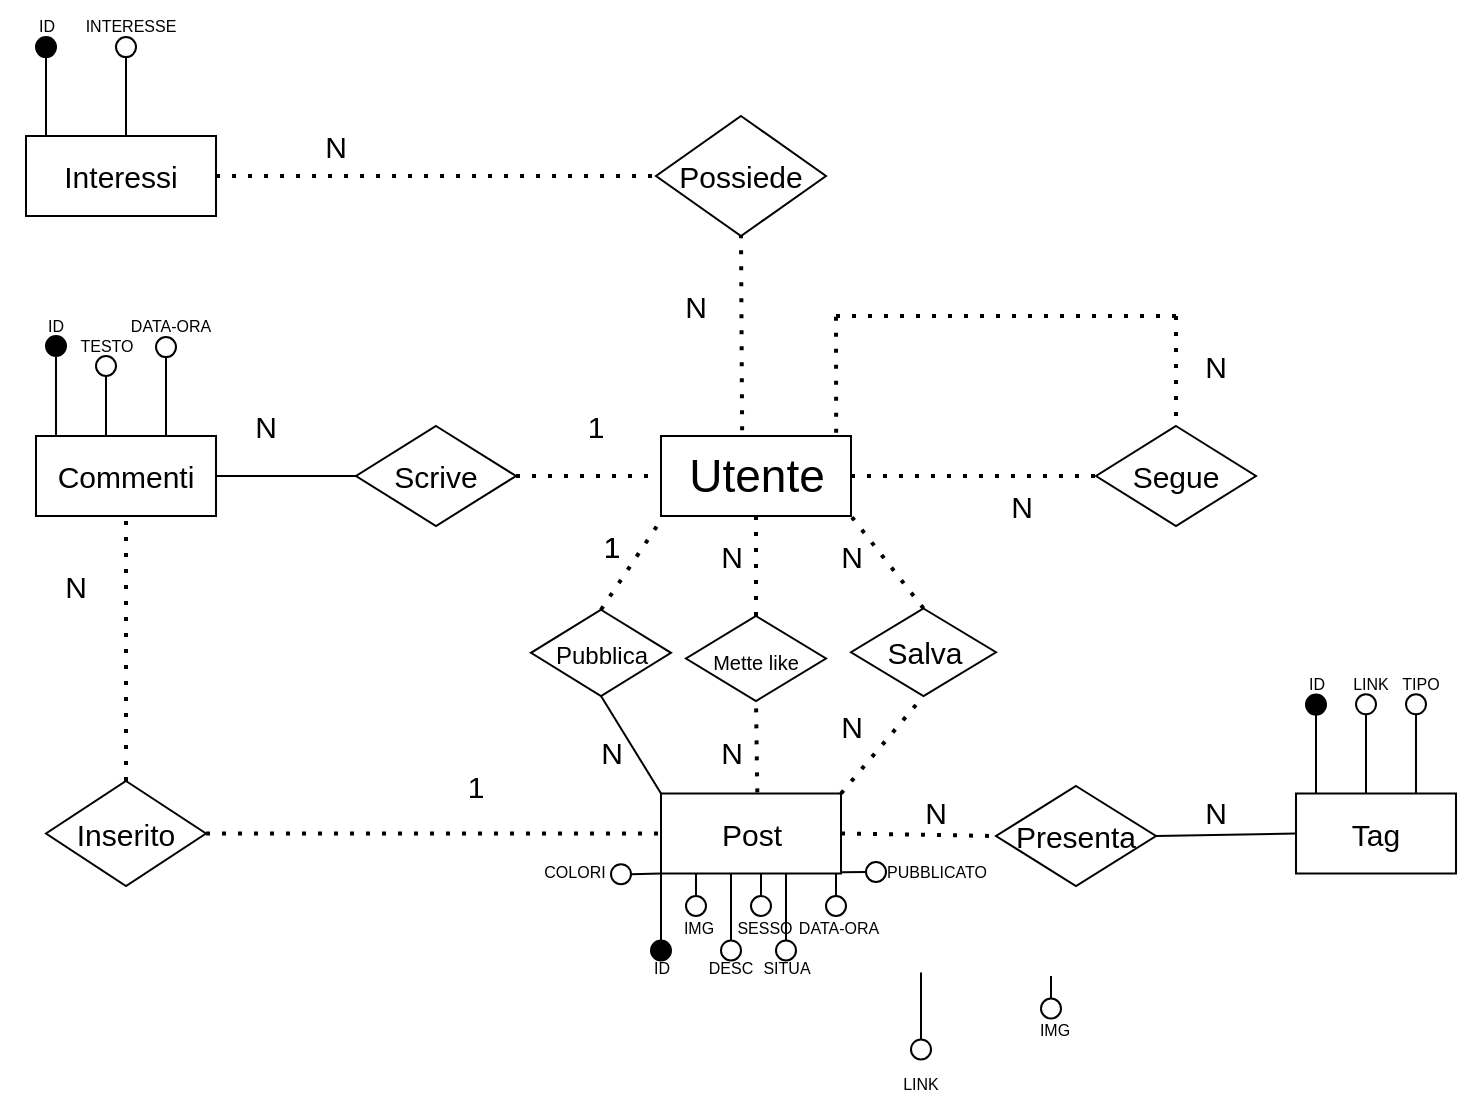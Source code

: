 <mxfile version="16.6.3" type="github">
  <diagram id="R2lEEEUBdFMjLlhIrx00" name="Page-1">
    <mxGraphModel dx="813" dy="421" grid="1" gridSize="10" guides="1" tooltips="1" connect="1" arrows="1" fold="1" page="1" pageScale="1" pageWidth="850" pageHeight="1100" math="0" shadow="0" extFonts="Permanent Marker^https://fonts.googleapis.com/css?family=Permanent+Marker">
      <root>
        <mxCell id="0" />
        <mxCell id="1" parent="0" />
        <mxCell id="-ZdQK04RKXneTx7uQEHR-1" value="&lt;font style=&quot;font-size: 23px&quot;&gt;Utente&lt;/font&gt;" style="rounded=0;whiteSpace=wrap;html=1;" parent="1" vertex="1">
          <mxGeometry x="392.5" y="310" width="95" height="40" as="geometry" />
        </mxCell>
        <mxCell id="-ZdQK04RKXneTx7uQEHR-3" value="Post" style="rounded=0;whiteSpace=wrap;html=1;fontSize=15;" parent="1" vertex="1">
          <mxGeometry x="392.5" y="488.75" width="90" height="40" as="geometry" />
        </mxCell>
        <mxCell id="-ZdQK04RKXneTx7uQEHR-4" value="Tag" style="rounded=0;whiteSpace=wrap;html=1;fontSize=15;" parent="1" vertex="1">
          <mxGeometry x="710" y="488.75" width="80" height="40" as="geometry" />
        </mxCell>
        <mxCell id="-ZdQK04RKXneTx7uQEHR-5" value="Presenta" style="rhombus;whiteSpace=wrap;html=1;fontSize=15;" parent="1" vertex="1">
          <mxGeometry x="560" y="485" width="80" height="50" as="geometry" />
        </mxCell>
        <mxCell id="-ZdQK04RKXneTx7uQEHR-6" value="Segue" style="rhombus;whiteSpace=wrap;html=1;fontSize=15;" parent="1" vertex="1">
          <mxGeometry x="610" y="305" width="80" height="50" as="geometry" />
        </mxCell>
        <mxCell id="-ZdQK04RKXneTx7uQEHR-8" value="Inserito" style="rhombus;whiteSpace=wrap;html=1;fontSize=15;" parent="1" vertex="1">
          <mxGeometry x="85" y="482.5" width="80" height="52.5" as="geometry" />
        </mxCell>
        <mxCell id="-ZdQK04RKXneTx7uQEHR-9" value="Commenti" style="rounded=0;whiteSpace=wrap;html=1;fontSize=15;" parent="1" vertex="1">
          <mxGeometry x="80" y="310" width="90" height="40" as="geometry" />
        </mxCell>
        <mxCell id="-ZdQK04RKXneTx7uQEHR-10" value="Scrive" style="rhombus;whiteSpace=wrap;html=1;fontSize=15;" parent="1" vertex="1">
          <mxGeometry x="240" y="305" width="80" height="50" as="geometry" />
        </mxCell>
        <mxCell id="-ZdQK04RKXneTx7uQEHR-11" value="Interessi" style="rounded=0;whiteSpace=wrap;html=1;fontSize=15;" parent="1" vertex="1">
          <mxGeometry x="75" y="160" width="95" height="40" as="geometry" />
        </mxCell>
        <mxCell id="-ZdQK04RKXneTx7uQEHR-12" value="Possiede" style="rhombus;whiteSpace=wrap;html=1;fontSize=15;" parent="1" vertex="1">
          <mxGeometry x="390" y="150" width="85" height="60" as="geometry" />
        </mxCell>
        <mxCell id="-ZdQK04RKXneTx7uQEHR-14" value="" style="endArrow=none;dashed=1;html=1;dashPattern=1 3;strokeWidth=2;rounded=0;fontSize=15;entryX=0.5;entryY=1;entryDx=0;entryDy=0;exitX=0.427;exitY=-0.071;exitDx=0;exitDy=0;exitPerimeter=0;" parent="1" source="-ZdQK04RKXneTx7uQEHR-1" target="-ZdQK04RKXneTx7uQEHR-12" edge="1">
          <mxGeometry width="50" height="50" relative="1" as="geometry">
            <mxPoint x="410" y="280" as="sourcePoint" />
            <mxPoint x="460" y="230" as="targetPoint" />
          </mxGeometry>
        </mxCell>
        <mxCell id="-ZdQK04RKXneTx7uQEHR-15" value="" style="endArrow=none;dashed=1;html=1;dashPattern=1 3;strokeWidth=2;rounded=0;fontSize=15;entryX=0;entryY=0.5;entryDx=0;entryDy=0;exitX=1;exitY=0.5;exitDx=0;exitDy=0;" parent="1" source="-ZdQK04RKXneTx7uQEHR-11" target="-ZdQK04RKXneTx7uQEHR-12" edge="1">
          <mxGeometry width="50" height="50" relative="1" as="geometry">
            <mxPoint x="190" y="210" as="sourcePoint" />
            <mxPoint x="240" y="160" as="targetPoint" />
          </mxGeometry>
        </mxCell>
        <mxCell id="-ZdQK04RKXneTx7uQEHR-16" value="" style="endArrow=none;dashed=1;html=1;dashPattern=1 3;strokeWidth=2;rounded=0;fontSize=15;exitX=1;exitY=0.5;exitDx=0;exitDy=0;entryX=0;entryY=0.5;entryDx=0;entryDy=0;" parent="1" source="-ZdQK04RKXneTx7uQEHR-10" target="-ZdQK04RKXneTx7uQEHR-1" edge="1">
          <mxGeometry width="50" height="50" relative="1" as="geometry">
            <mxPoint x="340" y="360" as="sourcePoint" />
            <mxPoint x="390" y="310" as="targetPoint" />
          </mxGeometry>
        </mxCell>
        <mxCell id="-ZdQK04RKXneTx7uQEHR-17" value="" style="endArrow=none;dashed=1;html=1;dashPattern=1 3;strokeWidth=2;rounded=0;fontSize=15;entryX=0.5;entryY=1;entryDx=0;entryDy=0;exitX=0.5;exitY=0;exitDx=0;exitDy=0;" parent="1" source="-ZdQK04RKXneTx7uQEHR-8" target="-ZdQK04RKXneTx7uQEHR-9" edge="1">
          <mxGeometry width="50" height="50" relative="1" as="geometry">
            <mxPoint x="110" y="390" as="sourcePoint" />
            <mxPoint x="160" y="340" as="targetPoint" />
          </mxGeometry>
        </mxCell>
        <mxCell id="-ZdQK04RKXneTx7uQEHR-18" value="" style="endArrow=none;dashed=1;html=1;dashPattern=1 3;strokeWidth=2;rounded=0;fontSize=15;exitX=1;exitY=0.5;exitDx=0;exitDy=0;entryX=0;entryY=0.5;entryDx=0;entryDy=0;" parent="1" source="-ZdQK04RKXneTx7uQEHR-8" target="-ZdQK04RKXneTx7uQEHR-3" edge="1">
          <mxGeometry width="50" height="50" relative="1" as="geometry">
            <mxPoint x="190" y="540" as="sourcePoint" />
            <mxPoint x="240" y="490" as="targetPoint" />
          </mxGeometry>
        </mxCell>
        <mxCell id="-ZdQK04RKXneTx7uQEHR-19" value="" style="endArrow=none;dashed=1;html=1;dashPattern=1 3;strokeWidth=2;rounded=0;fontSize=15;exitX=1;exitY=0.5;exitDx=0;exitDy=0;entryX=0;entryY=0.5;entryDx=0;entryDy=0;" parent="1" source="-ZdQK04RKXneTx7uQEHR-3" target="-ZdQK04RKXneTx7uQEHR-5" edge="1">
          <mxGeometry width="50" height="50" relative="1" as="geometry">
            <mxPoint x="490" y="540" as="sourcePoint" />
            <mxPoint x="540" y="490" as="targetPoint" />
          </mxGeometry>
        </mxCell>
        <mxCell id="-ZdQK04RKXneTx7uQEHR-20" value="" style="endArrow=none;dashed=1;html=1;dashPattern=1 3;strokeWidth=2;rounded=0;fontSize=15;exitX=1;exitY=0.5;exitDx=0;exitDy=0;entryX=0;entryY=0.5;entryDx=0;entryDy=0;" parent="1" source="-ZdQK04RKXneTx7uQEHR-1" target="-ZdQK04RKXneTx7uQEHR-6" edge="1">
          <mxGeometry width="50" height="50" relative="1" as="geometry">
            <mxPoint x="480" y="370" as="sourcePoint" />
            <mxPoint x="530" y="320" as="targetPoint" />
          </mxGeometry>
        </mxCell>
        <mxCell id="-ZdQK04RKXneTx7uQEHR-21" value="" style="endArrow=none;dashed=1;html=1;dashPattern=1 3;strokeWidth=2;rounded=0;fontSize=15;entryX=0.5;entryY=0;entryDx=0;entryDy=0;" parent="1" target="-ZdQK04RKXneTx7uQEHR-6" edge="1">
          <mxGeometry width="50" height="50" relative="1" as="geometry">
            <mxPoint x="650" y="250" as="sourcePoint" />
            <mxPoint x="610" y="270" as="targetPoint" />
          </mxGeometry>
        </mxCell>
        <mxCell id="-ZdQK04RKXneTx7uQEHR-22" value="" style="endArrow=none;dashed=1;html=1;dashPattern=1 3;strokeWidth=2;rounded=0;fontSize=15;" parent="1" edge="1">
          <mxGeometry width="50" height="50" relative="1" as="geometry">
            <mxPoint x="480" y="250" as="sourcePoint" />
            <mxPoint x="650" y="250" as="targetPoint" />
          </mxGeometry>
        </mxCell>
        <mxCell id="-ZdQK04RKXneTx7uQEHR-23" value="" style="endArrow=none;dashed=1;html=1;dashPattern=1 3;strokeWidth=2;rounded=0;fontSize=15;exitX=0.922;exitY=-0.041;exitDx=0;exitDy=0;exitPerimeter=0;" parent="1" source="-ZdQK04RKXneTx7uQEHR-1" edge="1">
          <mxGeometry width="50" height="50" relative="1" as="geometry">
            <mxPoint x="460" y="300" as="sourcePoint" />
            <mxPoint x="480" y="250" as="targetPoint" />
          </mxGeometry>
        </mxCell>
        <mxCell id="-ZdQK04RKXneTx7uQEHR-24" value="" style="endArrow=none;html=1;rounded=0;fontSize=15;exitX=1;exitY=0.5;exitDx=0;exitDy=0;entryX=0;entryY=0.5;entryDx=0;entryDy=0;" parent="1" source="-ZdQK04RKXneTx7uQEHR-5" target="-ZdQK04RKXneTx7uQEHR-4" edge="1">
          <mxGeometry width="50" height="50" relative="1" as="geometry">
            <mxPoint x="660" y="540" as="sourcePoint" />
            <mxPoint x="710" y="490" as="targetPoint" />
          </mxGeometry>
        </mxCell>
        <mxCell id="-ZdQK04RKXneTx7uQEHR-25" value="" style="endArrow=none;html=1;rounded=0;fontSize=15;exitX=1;exitY=0.5;exitDx=0;exitDy=0;entryX=0;entryY=0.5;entryDx=0;entryDy=0;" parent="1" source="-ZdQK04RKXneTx7uQEHR-9" target="-ZdQK04RKXneTx7uQEHR-10" edge="1">
          <mxGeometry width="50" height="50" relative="1" as="geometry">
            <mxPoint x="180" y="350" as="sourcePoint" />
            <mxPoint x="230" y="300" as="targetPoint" />
          </mxGeometry>
        </mxCell>
        <mxCell id="-ZdQK04RKXneTx7uQEHR-26" value="" style="endArrow=none;html=1;rounded=0;fontSize=15;entryX=0.5;entryY=1;entryDx=0;entryDy=0;exitX=0;exitY=0;exitDx=0;exitDy=0;" parent="1" source="-ZdQK04RKXneTx7uQEHR-3" target="-ZdQK04RKXneTx7uQEHR-60" edge="1">
          <mxGeometry width="50" height="50" relative="1" as="geometry">
            <mxPoint x="400" y="485" as="sourcePoint" />
            <mxPoint x="363.75" y="435" as="targetPoint" />
          </mxGeometry>
        </mxCell>
        <mxCell id="-ZdQK04RKXneTx7uQEHR-27" value="" style="endArrow=none;dashed=1;html=1;dashPattern=1 3;strokeWidth=2;rounded=0;fontSize=15;entryX=0.933;entryY=0.019;entryDx=0;entryDy=0;exitX=0.5;exitY=0;exitDx=0;exitDy=0;entryPerimeter=0;" parent="1" source="-ZdQK04RKXneTx7uQEHR-60" target="-ZdQK04RKXneTx7uQEHR-43" edge="1">
          <mxGeometry width="50" height="50" relative="1" as="geometry">
            <mxPoint x="363.75" y="400" as="sourcePoint" />
            <mxPoint x="400" y="345" as="targetPoint" />
          </mxGeometry>
        </mxCell>
        <mxCell id="-ZdQK04RKXneTx7uQEHR-29" value="N" style="text;html=1;strokeColor=none;fillColor=none;align=center;verticalAlign=middle;whiteSpace=wrap;rounded=0;fontSize=15;" parent="1" vertex="1">
          <mxGeometry x="640" y="482.5" width="60" height="30" as="geometry" />
        </mxCell>
        <mxCell id="-ZdQK04RKXneTx7uQEHR-30" value="N" style="text;html=1;strokeColor=none;fillColor=none;align=center;verticalAlign=middle;whiteSpace=wrap;rounded=0;fontSize=15;" parent="1" vertex="1">
          <mxGeometry x="500" y="482.5" width="60" height="30" as="geometry" />
        </mxCell>
        <mxCell id="-ZdQK04RKXneTx7uQEHR-31" value="N" style="text;html=1;strokeColor=none;fillColor=none;align=center;verticalAlign=middle;whiteSpace=wrap;rounded=0;fontSize=15;" parent="1" vertex="1">
          <mxGeometry x="70" y="370" width="60" height="30" as="geometry" />
        </mxCell>
        <mxCell id="-ZdQK04RKXneTx7uQEHR-32" value="N" style="text;html=1;strokeColor=none;fillColor=none;align=center;verticalAlign=middle;whiteSpace=wrap;rounded=0;fontSize=15;" parent="1" vertex="1">
          <mxGeometry x="165" y="290" width="60" height="30" as="geometry" />
        </mxCell>
        <mxCell id="-ZdQK04RKXneTx7uQEHR-33" value="N" style="text;html=1;strokeColor=none;fillColor=none;align=center;verticalAlign=middle;whiteSpace=wrap;rounded=0;fontSize=15;" parent="1" vertex="1">
          <mxGeometry x="640" y="260" width="60" height="30" as="geometry" />
        </mxCell>
        <mxCell id="-ZdQK04RKXneTx7uQEHR-34" value="N" style="text;html=1;strokeColor=none;fillColor=none;align=center;verticalAlign=middle;whiteSpace=wrap;rounded=0;fontSize=15;" parent="1" vertex="1">
          <mxGeometry x="542.5" y="330" width="60" height="30" as="geometry" />
        </mxCell>
        <mxCell id="-ZdQK04RKXneTx7uQEHR-35" value="N" style="text;html=1;strokeColor=none;fillColor=none;align=center;verticalAlign=middle;whiteSpace=wrap;rounded=0;fontSize=15;" parent="1" vertex="1">
          <mxGeometry x="200" y="150" width="60" height="30" as="geometry" />
        </mxCell>
        <mxCell id="-ZdQK04RKXneTx7uQEHR-36" value="N" style="text;html=1;strokeColor=none;fillColor=none;align=center;verticalAlign=middle;whiteSpace=wrap;rounded=0;fontSize=15;" parent="1" vertex="1">
          <mxGeometry x="380" y="230" width="60" height="30" as="geometry" />
        </mxCell>
        <mxCell id="-ZdQK04RKXneTx7uQEHR-37" value="1" style="text;html=1;strokeColor=none;fillColor=none;align=center;verticalAlign=middle;whiteSpace=wrap;rounded=0;fontSize=15;" parent="1" vertex="1">
          <mxGeometry x="330" y="290" width="60" height="30" as="geometry" />
        </mxCell>
        <mxCell id="-ZdQK04RKXneTx7uQEHR-38" value="1" style="text;html=1;strokeColor=none;fillColor=none;align=center;verticalAlign=middle;whiteSpace=wrap;rounded=0;fontSize=15;" parent="1" vertex="1">
          <mxGeometry x="270" y="470" width="60" height="30" as="geometry" />
        </mxCell>
        <mxCell id="-ZdQK04RKXneTx7uQEHR-39" value="1" style="text;html=1;strokeColor=none;fillColor=none;align=center;verticalAlign=middle;whiteSpace=wrap;rounded=0;fontSize=15;" parent="1" vertex="1">
          <mxGeometry x="337.5" y="350" width="60" height="30" as="geometry" />
        </mxCell>
        <mxCell id="-ZdQK04RKXneTx7uQEHR-40" value="N" style="text;html=1;strokeColor=none;fillColor=none;align=center;verticalAlign=middle;whiteSpace=wrap;rounded=0;fontSize=15;" parent="1" vertex="1">
          <mxGeometry x="337.5" y="452.5" width="60" height="30" as="geometry" />
        </mxCell>
        <mxCell id="-ZdQK04RKXneTx7uQEHR-43" value="1" style="text;html=1;strokeColor=none;fillColor=none;align=center;verticalAlign=middle;whiteSpace=wrap;rounded=0;fontSize=15;" parent="1" vertex="1">
          <mxGeometry x="337.5" y="350" width="60" height="30" as="geometry" />
        </mxCell>
        <mxCell id="-ZdQK04RKXneTx7uQEHR-46" value="" style="endArrow=none;dashed=1;html=1;dashPattern=1 3;strokeWidth=2;rounded=0;fontSize=9;exitX=0.5;exitY=0;exitDx=0;exitDy=0;" parent="1" source="-ZdQK04RKXneTx7uQEHR-57" edge="1">
          <mxGeometry width="50" height="50" relative="1" as="geometry">
            <mxPoint x="438.125" y="400" as="sourcePoint" />
            <mxPoint x="440" y="350" as="targetPoint" />
          </mxGeometry>
        </mxCell>
        <mxCell id="-ZdQK04RKXneTx7uQEHR-49" value="" style="endArrow=none;dashed=1;html=1;dashPattern=1 3;strokeWidth=2;rounded=0;fontSize=9;entryX=1;entryY=1;entryDx=0;entryDy=0;exitX=0.5;exitY=0;exitDx=0;exitDy=0;" parent="1" source="-ZdQK04RKXneTx7uQEHR-58" target="-ZdQK04RKXneTx7uQEHR-1" edge="1">
          <mxGeometry width="50" height="50" relative="1" as="geometry">
            <mxPoint x="521.25" y="400" as="sourcePoint" />
            <mxPoint x="540" y="350" as="targetPoint" />
          </mxGeometry>
        </mxCell>
        <mxCell id="-ZdQK04RKXneTx7uQEHR-51" value="" style="endArrow=none;dashed=1;html=1;dashPattern=1 3;strokeWidth=2;rounded=0;fontSize=9;entryX=0.5;entryY=1;entryDx=0;entryDy=0;exitX=0.535;exitY=-0.014;exitDx=0;exitDy=0;exitPerimeter=0;" parent="1" source="-ZdQK04RKXneTx7uQEHR-3" target="-ZdQK04RKXneTx7uQEHR-57" edge="1">
          <mxGeometry width="50" height="50" relative="1" as="geometry">
            <mxPoint x="410" y="490" as="sourcePoint" />
            <mxPoint x="438.125" y="435" as="targetPoint" />
          </mxGeometry>
        </mxCell>
        <mxCell id="-ZdQK04RKXneTx7uQEHR-52" value="" style="endArrow=none;dashed=1;html=1;dashPattern=1 3;strokeWidth=2;rounded=0;fontSize=9;entryX=0.5;entryY=1;entryDx=0;entryDy=0;exitX=1;exitY=0;exitDx=0;exitDy=0;" parent="1" source="-ZdQK04RKXneTx7uQEHR-3" target="-ZdQK04RKXneTx7uQEHR-58" edge="1">
          <mxGeometry width="50" height="50" relative="1" as="geometry">
            <mxPoint x="490" y="490" as="sourcePoint" />
            <mxPoint x="521.25" y="435" as="targetPoint" />
          </mxGeometry>
        </mxCell>
        <mxCell id="-ZdQK04RKXneTx7uQEHR-53" value="N" style="text;html=1;strokeColor=none;fillColor=none;align=center;verticalAlign=middle;whiteSpace=wrap;rounded=0;fontSize=15;" parent="1" vertex="1">
          <mxGeometry x="397.5" y="452.5" width="60" height="30" as="geometry" />
        </mxCell>
        <mxCell id="-ZdQK04RKXneTx7uQEHR-54" value="N" style="text;html=1;strokeColor=none;fillColor=none;align=center;verticalAlign=middle;whiteSpace=wrap;rounded=0;fontSize=15;" parent="1" vertex="1">
          <mxGeometry x="457.5" y="440" width="60" height="30" as="geometry" />
        </mxCell>
        <mxCell id="-ZdQK04RKXneTx7uQEHR-55" value="N" style="text;html=1;strokeColor=none;fillColor=none;align=center;verticalAlign=middle;whiteSpace=wrap;rounded=0;fontSize=15;" parent="1" vertex="1">
          <mxGeometry x="397.5" y="355" width="60" height="30" as="geometry" />
        </mxCell>
        <mxCell id="-ZdQK04RKXneTx7uQEHR-56" value="N" style="text;html=1;strokeColor=none;fillColor=none;align=center;verticalAlign=middle;whiteSpace=wrap;rounded=0;fontSize=15;" parent="1" vertex="1">
          <mxGeometry x="457.5" y="355" width="60" height="30" as="geometry" />
        </mxCell>
        <mxCell id="-ZdQK04RKXneTx7uQEHR-57" value="&lt;font style=&quot;font-size: 10px&quot;&gt;Mette like&lt;/font&gt;" style="rhombus;whiteSpace=wrap;html=1;fontSize=15;" parent="1" vertex="1">
          <mxGeometry x="405" y="400" width="70" height="42.5" as="geometry" />
        </mxCell>
        <mxCell id="-ZdQK04RKXneTx7uQEHR-58" value="Salva" style="rhombus;whiteSpace=wrap;html=1;fontSize=15;" parent="1" vertex="1">
          <mxGeometry x="487.5" y="396.25" width="72.5" height="43.75" as="geometry" />
        </mxCell>
        <mxCell id="-ZdQK04RKXneTx7uQEHR-60" value="&lt;font style=&quot;font-size: 12px&quot;&gt;Pubblica&lt;/font&gt;" style="rhombus;whiteSpace=wrap;html=1;fontSize=15;" parent="1" vertex="1">
          <mxGeometry x="327.5" y="396.87" width="70" height="43.13" as="geometry" />
        </mxCell>
        <mxCell id="mq_uLxNyH3rLChRBQ6Im-3" value="" style="endArrow=none;html=1;rounded=0;exitX=0.111;exitY=-0.014;exitDx=0;exitDy=0;exitPerimeter=0;entryX=0.5;entryY=1;entryDx=0;entryDy=0;" edge="1" parent="1" source="-ZdQK04RKXneTx7uQEHR-9" target="mq_uLxNyH3rLChRBQ6Im-5">
          <mxGeometry width="50" height="50" relative="1" as="geometry">
            <mxPoint x="80" y="320" as="sourcePoint" />
            <mxPoint x="92" y="270" as="targetPoint" />
          </mxGeometry>
        </mxCell>
        <mxCell id="mq_uLxNyH3rLChRBQ6Im-5" value="" style="ellipse;whiteSpace=wrap;html=1;aspect=fixed;fillColor=#000000;" vertex="1" parent="1">
          <mxGeometry x="85" y="260" width="10" height="10" as="geometry" />
        </mxCell>
        <mxCell id="mq_uLxNyH3rLChRBQ6Im-6" value="ID" style="text;html=1;strokeColor=none;fillColor=none;align=center;verticalAlign=middle;whiteSpace=wrap;rounded=0;fontSize=8;" vertex="1" parent="1">
          <mxGeometry x="75" y="245" width="30" height="20" as="geometry" />
        </mxCell>
        <mxCell id="mq_uLxNyH3rLChRBQ6Im-9" value="" style="endArrow=none;html=1;rounded=0;exitX=0.111;exitY=-0.014;exitDx=0;exitDy=0;exitPerimeter=0;" edge="1" parent="1">
          <mxGeometry width="50" height="50" relative="1" as="geometry">
            <mxPoint x="114.99" y="310.0" as="sourcePoint" />
            <mxPoint x="115" y="280" as="targetPoint" />
          </mxGeometry>
        </mxCell>
        <mxCell id="mq_uLxNyH3rLChRBQ6Im-11" value="TESTO" style="text;html=1;strokeColor=none;fillColor=none;align=center;verticalAlign=middle;whiteSpace=wrap;rounded=0;fontSize=8;" vertex="1" parent="1">
          <mxGeometry x="92.5" y="252.78" width="45" height="24.44" as="geometry" />
        </mxCell>
        <mxCell id="mq_uLxNyH3rLChRBQ6Im-12" value="" style="endArrow=none;html=1;rounded=0;exitX=0.111;exitY=-0.014;exitDx=0;exitDy=0;exitPerimeter=0;entryX=0.5;entryY=1;entryDx=0;entryDy=0;" edge="1" parent="1" target="mq_uLxNyH3rLChRBQ6Im-13">
          <mxGeometry width="50" height="50" relative="1" as="geometry">
            <mxPoint x="144.99" y="310.0" as="sourcePoint" />
            <mxPoint x="147" y="270.56" as="targetPoint" />
          </mxGeometry>
        </mxCell>
        <mxCell id="mq_uLxNyH3rLChRBQ6Im-13" value="" style="ellipse;whiteSpace=wrap;html=1;aspect=fixed;fillColor=#FFFFFF;" vertex="1" parent="1">
          <mxGeometry x="140" y="260.56" width="10" height="10" as="geometry" />
        </mxCell>
        <mxCell id="mq_uLxNyH3rLChRBQ6Im-14" value="DATA-ORA" style="text;html=1;strokeColor=none;fillColor=none;align=center;verticalAlign=middle;whiteSpace=wrap;rounded=0;fontSize=8;" vertex="1" parent="1">
          <mxGeometry x="125" y="242.78" width="45" height="24.44" as="geometry" />
        </mxCell>
        <mxCell id="mq_uLxNyH3rLChRBQ6Im-16" value="" style="ellipse;whiteSpace=wrap;html=1;aspect=fixed;fillColor=#FFFFFF;" vertex="1" parent="1">
          <mxGeometry x="110" y="270" width="10" height="10" as="geometry" />
        </mxCell>
        <mxCell id="mq_uLxNyH3rLChRBQ6Im-20" value="" style="endArrow=none;html=1;rounded=0;exitX=0.111;exitY=-0.014;exitDx=0;exitDy=0;exitPerimeter=0;entryX=0.5;entryY=1;entryDx=0;entryDy=0;" edge="1" parent="1" target="mq_uLxNyH3rLChRBQ6Im-21">
          <mxGeometry width="50" height="50" relative="1" as="geometry">
            <mxPoint x="84.99" y="160.0" as="sourcePoint" />
            <mxPoint x="87" y="120.56" as="targetPoint" />
          </mxGeometry>
        </mxCell>
        <mxCell id="mq_uLxNyH3rLChRBQ6Im-21" value="" style="ellipse;whiteSpace=wrap;html=1;aspect=fixed;fillColor=#000000;" vertex="1" parent="1">
          <mxGeometry x="80" y="110.56" width="10" height="10" as="geometry" />
        </mxCell>
        <mxCell id="mq_uLxNyH3rLChRBQ6Im-22" value="ID" style="text;html=1;strokeColor=none;fillColor=none;align=center;verticalAlign=middle;whiteSpace=wrap;rounded=0;fontSize=8;" vertex="1" parent="1">
          <mxGeometry x="62.5" y="92.78" width="45" height="24.44" as="geometry" />
        </mxCell>
        <mxCell id="mq_uLxNyH3rLChRBQ6Im-23" value="" style="endArrow=none;html=1;rounded=0;exitX=0.111;exitY=-0.014;exitDx=0;exitDy=0;exitPerimeter=0;entryX=0.5;entryY=1;entryDx=0;entryDy=0;" edge="1" parent="1" target="mq_uLxNyH3rLChRBQ6Im-24">
          <mxGeometry width="50" height="50" relative="1" as="geometry">
            <mxPoint x="124.99" y="160.0" as="sourcePoint" />
            <mxPoint x="127" y="120.56" as="targetPoint" />
          </mxGeometry>
        </mxCell>
        <mxCell id="mq_uLxNyH3rLChRBQ6Im-24" value="" style="ellipse;whiteSpace=wrap;html=1;aspect=fixed;fillColor=#FFFFFF;" vertex="1" parent="1">
          <mxGeometry x="120" y="110.56" width="10" height="10" as="geometry" />
        </mxCell>
        <mxCell id="mq_uLxNyH3rLChRBQ6Im-25" value="INTERESSE" style="text;html=1;strokeColor=none;fillColor=none;align=center;verticalAlign=middle;whiteSpace=wrap;rounded=0;fontSize=8;" vertex="1" parent="1">
          <mxGeometry x="105" y="92.78" width="45" height="24.44" as="geometry" />
        </mxCell>
        <mxCell id="mq_uLxNyH3rLChRBQ6Im-29" value="" style="endArrow=none;html=1;rounded=0;exitX=0.111;exitY=-0.014;exitDx=0;exitDy=0;exitPerimeter=0;entryX=0.5;entryY=1;entryDx=0;entryDy=0;" edge="1" parent="1" target="mq_uLxNyH3rLChRBQ6Im-30">
          <mxGeometry width="50" height="50" relative="1" as="geometry">
            <mxPoint x="719.99" y="488.75" as="sourcePoint" />
            <mxPoint x="722" y="449.31" as="targetPoint" />
          </mxGeometry>
        </mxCell>
        <mxCell id="mq_uLxNyH3rLChRBQ6Im-30" value="" style="ellipse;whiteSpace=wrap;html=1;aspect=fixed;fillColor=#000000;" vertex="1" parent="1">
          <mxGeometry x="715" y="439.31" width="10" height="10" as="geometry" />
        </mxCell>
        <mxCell id="mq_uLxNyH3rLChRBQ6Im-31" value="ID" style="text;html=1;strokeColor=none;fillColor=none;align=center;verticalAlign=middle;whiteSpace=wrap;rounded=0;fontSize=8;" vertex="1" parent="1">
          <mxGeometry x="697.5" y="421.53" width="45" height="24.44" as="geometry" />
        </mxCell>
        <mxCell id="mq_uLxNyH3rLChRBQ6Im-32" value="" style="endArrow=none;html=1;rounded=0;exitX=0.111;exitY=-0.014;exitDx=0;exitDy=0;exitPerimeter=0;entryX=0.5;entryY=1;entryDx=0;entryDy=0;" edge="1" parent="1" target="mq_uLxNyH3rLChRBQ6Im-33">
          <mxGeometry width="50" height="50" relative="1" as="geometry">
            <mxPoint x="744.99" y="488.61" as="sourcePoint" />
            <mxPoint x="747" y="449.17" as="targetPoint" />
          </mxGeometry>
        </mxCell>
        <mxCell id="mq_uLxNyH3rLChRBQ6Im-33" value="" style="ellipse;whiteSpace=wrap;html=1;aspect=fixed;fillColor=#FFFFFF;" vertex="1" parent="1">
          <mxGeometry x="740" y="439.17" width="10" height="10" as="geometry" />
        </mxCell>
        <mxCell id="mq_uLxNyH3rLChRBQ6Im-34" value="LINK" style="text;html=1;strokeColor=none;fillColor=none;align=center;verticalAlign=middle;whiteSpace=wrap;rounded=0;fontSize=8;" vertex="1" parent="1">
          <mxGeometry x="725" y="421.39" width="45" height="24.44" as="geometry" />
        </mxCell>
        <mxCell id="mq_uLxNyH3rLChRBQ6Im-35" value="" style="endArrow=none;html=1;rounded=0;exitX=0.111;exitY=-0.014;exitDx=0;exitDy=0;exitPerimeter=0;entryX=0.5;entryY=1;entryDx=0;entryDy=0;" edge="1" parent="1" target="mq_uLxNyH3rLChRBQ6Im-36">
          <mxGeometry width="50" height="50" relative="1" as="geometry">
            <mxPoint x="769.99" y="488.61" as="sourcePoint" />
            <mxPoint x="772" y="449.17" as="targetPoint" />
          </mxGeometry>
        </mxCell>
        <mxCell id="mq_uLxNyH3rLChRBQ6Im-36" value="" style="ellipse;whiteSpace=wrap;html=1;aspect=fixed;fillColor=#FFFFFF;" vertex="1" parent="1">
          <mxGeometry x="765" y="439.17" width="10" height="10" as="geometry" />
        </mxCell>
        <mxCell id="mq_uLxNyH3rLChRBQ6Im-37" value="TIPO" style="text;html=1;strokeColor=none;fillColor=none;align=center;verticalAlign=middle;whiteSpace=wrap;rounded=0;fontSize=8;" vertex="1" parent="1">
          <mxGeometry x="750" y="421.39" width="45" height="24.44" as="geometry" />
        </mxCell>
        <mxCell id="mq_uLxNyH3rLChRBQ6Im-38" value="" style="endArrow=none;html=1;rounded=0;exitX=0.111;exitY=-0.014;exitDx=0;exitDy=0;exitPerimeter=0;entryX=0.5;entryY=1;entryDx=0;entryDy=0;" edge="1" parent="1">
          <mxGeometry width="50" height="50" relative="1" as="geometry">
            <mxPoint x="392.49" y="568.19" as="sourcePoint" />
            <mxPoint x="392.5" y="528.75" as="targetPoint" />
          </mxGeometry>
        </mxCell>
        <mxCell id="mq_uLxNyH3rLChRBQ6Im-40" value="ID" style="text;html=1;strokeColor=none;fillColor=none;align=center;verticalAlign=middle;whiteSpace=wrap;rounded=0;fontSize=8;" vertex="1" parent="1">
          <mxGeometry x="367.5" y="572.22" width="50" height="7.78" as="geometry" />
        </mxCell>
        <mxCell id="mq_uLxNyH3rLChRBQ6Im-41" value="" style="ellipse;whiteSpace=wrap;html=1;aspect=fixed;fillColor=#000000;" vertex="1" parent="1">
          <mxGeometry x="387.5" y="562.22" width="10" height="10" as="geometry" />
        </mxCell>
        <mxCell id="mq_uLxNyH3rLChRBQ6Im-42" value="" style="endArrow=none;html=1;rounded=0;exitX=0.111;exitY=-0.014;exitDx=0;exitDy=0;exitPerimeter=0;entryX=0.5;entryY=1;entryDx=0;entryDy=0;" edge="1" parent="1">
          <mxGeometry width="50" height="50" relative="1" as="geometry">
            <mxPoint x="522.49" y="617.71" as="sourcePoint" />
            <mxPoint x="522.5" y="578.27" as="targetPoint" />
          </mxGeometry>
        </mxCell>
        <mxCell id="mq_uLxNyH3rLChRBQ6Im-43" value="LINK" style="text;html=1;strokeColor=none;fillColor=none;align=center;verticalAlign=middle;whiteSpace=wrap;rounded=0;fontSize=8;" vertex="1" parent="1">
          <mxGeometry x="500" y="621.74" width="45" height="24.44" as="geometry" />
        </mxCell>
        <mxCell id="mq_uLxNyH3rLChRBQ6Im-44" value="" style="ellipse;whiteSpace=wrap;html=1;aspect=fixed;fillColor=#FFFFFF;" vertex="1" parent="1">
          <mxGeometry x="517.5" y="611.74" width="10" height="10" as="geometry" />
        </mxCell>
        <mxCell id="mq_uLxNyH3rLChRBQ6Im-48" value="" style="endArrow=none;html=1;rounded=0;entryX=0.5;entryY=1;entryDx=0;entryDy=0;" edge="1" parent="1">
          <mxGeometry width="50" height="50" relative="1" as="geometry">
            <mxPoint x="410" y="540" as="sourcePoint" />
            <mxPoint x="410" y="528.75" as="targetPoint" />
          </mxGeometry>
        </mxCell>
        <mxCell id="mq_uLxNyH3rLChRBQ6Im-49" value="IMG" style="text;html=1;strokeColor=none;fillColor=none;align=center;verticalAlign=middle;whiteSpace=wrap;rounded=0;fontSize=8;" vertex="1" parent="1">
          <mxGeometry x="390" y="550" width="42.5" height="12.22" as="geometry" />
        </mxCell>
        <mxCell id="mq_uLxNyH3rLChRBQ6Im-50" value="" style="ellipse;whiteSpace=wrap;html=1;aspect=fixed;fillColor=#FFFFFF;" vertex="1" parent="1">
          <mxGeometry x="405" y="540" width="10" height="10" as="geometry" />
        </mxCell>
        <mxCell id="mq_uLxNyH3rLChRBQ6Im-51" value="" style="endArrow=none;html=1;rounded=0;exitX=0.111;exitY=-0.014;exitDx=0;exitDy=0;exitPerimeter=0;entryX=0.5;entryY=1;entryDx=0;entryDy=0;" edge="1" parent="1">
          <mxGeometry width="50" height="50" relative="1" as="geometry">
            <mxPoint x="427.49" y="568.19" as="sourcePoint" />
            <mxPoint x="427.5" y="528.75" as="targetPoint" />
          </mxGeometry>
        </mxCell>
        <mxCell id="mq_uLxNyH3rLChRBQ6Im-52" value="DESC" style="text;html=1;strokeColor=none;fillColor=none;align=center;verticalAlign=middle;whiteSpace=wrap;rounded=0;fontSize=8;" vertex="1" parent="1">
          <mxGeometry x="405" y="563.89" width="45" height="24.44" as="geometry" />
        </mxCell>
        <mxCell id="mq_uLxNyH3rLChRBQ6Im-53" value="" style="ellipse;whiteSpace=wrap;html=1;aspect=fixed;fillColor=#FFFFFF;" vertex="1" parent="1">
          <mxGeometry x="422.5" y="562.22" width="10" height="10" as="geometry" />
        </mxCell>
        <mxCell id="mq_uLxNyH3rLChRBQ6Im-59" value="" style="endArrow=none;html=1;rounded=0;entryX=0.5;entryY=1;entryDx=0;entryDy=0;" edge="1" parent="1">
          <mxGeometry width="50" height="50" relative="1" as="geometry">
            <mxPoint x="587.5" y="591.25" as="sourcePoint" />
            <mxPoint x="587.5" y="580" as="targetPoint" />
          </mxGeometry>
        </mxCell>
        <mxCell id="mq_uLxNyH3rLChRBQ6Im-60" value="IMG" style="text;html=1;strokeColor=none;fillColor=none;align=center;verticalAlign=middle;whiteSpace=wrap;rounded=0;fontSize=8;" vertex="1" parent="1">
          <mxGeometry x="567.5" y="601.25" width="42.5" height="12.22" as="geometry" />
        </mxCell>
        <mxCell id="mq_uLxNyH3rLChRBQ6Im-61" value="" style="ellipse;whiteSpace=wrap;html=1;aspect=fixed;fillColor=#FFFFFF;" vertex="1" parent="1">
          <mxGeometry x="582.5" y="591.25" width="10" height="10" as="geometry" />
        </mxCell>
        <mxCell id="mq_uLxNyH3rLChRBQ6Im-62" value="" style="endArrow=none;html=1;rounded=0;entryX=0.5;entryY=1;entryDx=0;entryDy=0;" edge="1" parent="1">
          <mxGeometry width="50" height="50" relative="1" as="geometry">
            <mxPoint x="442.5" y="540" as="sourcePoint" />
            <mxPoint x="442.5" y="528.75" as="targetPoint" />
          </mxGeometry>
        </mxCell>
        <mxCell id="mq_uLxNyH3rLChRBQ6Im-63" value="SESSO" style="text;html=1;strokeColor=none;fillColor=none;align=center;verticalAlign=middle;whiteSpace=wrap;rounded=0;fontSize=8;" vertex="1" parent="1">
          <mxGeometry x="422.5" y="550" width="42.5" height="12.22" as="geometry" />
        </mxCell>
        <mxCell id="mq_uLxNyH3rLChRBQ6Im-64" value="" style="ellipse;whiteSpace=wrap;html=1;aspect=fixed;fillColor=#FFFFFF;" vertex="1" parent="1">
          <mxGeometry x="437.5" y="540" width="10" height="10" as="geometry" />
        </mxCell>
        <mxCell id="mq_uLxNyH3rLChRBQ6Im-65" value="" style="endArrow=none;html=1;rounded=0;exitX=0.111;exitY=-0.014;exitDx=0;exitDy=0;exitPerimeter=0;entryX=0.5;entryY=1;entryDx=0;entryDy=0;" edge="1" parent="1">
          <mxGeometry width="50" height="50" relative="1" as="geometry">
            <mxPoint x="454.99" y="568.19" as="sourcePoint" />
            <mxPoint x="455" y="528.75" as="targetPoint" />
          </mxGeometry>
        </mxCell>
        <mxCell id="mq_uLxNyH3rLChRBQ6Im-66" value="SITUA" style="text;html=1;strokeColor=none;fillColor=none;align=center;verticalAlign=middle;whiteSpace=wrap;rounded=0;fontSize=8;" vertex="1" parent="1">
          <mxGeometry x="432.5" y="563.89" width="45" height="24.44" as="geometry" />
        </mxCell>
        <mxCell id="mq_uLxNyH3rLChRBQ6Im-67" value="" style="ellipse;whiteSpace=wrap;html=1;aspect=fixed;fillColor=#FFFFFF;" vertex="1" parent="1">
          <mxGeometry x="450" y="562.22" width="10" height="10" as="geometry" />
        </mxCell>
        <mxCell id="mq_uLxNyH3rLChRBQ6Im-70" value="" style="endArrow=none;html=1;rounded=0;entryX=0.5;entryY=1;entryDx=0;entryDy=0;" edge="1" parent="1">
          <mxGeometry width="50" height="50" relative="1" as="geometry">
            <mxPoint x="480" y="540.0" as="sourcePoint" />
            <mxPoint x="480" y="528.75" as="targetPoint" />
          </mxGeometry>
        </mxCell>
        <mxCell id="mq_uLxNyH3rLChRBQ6Im-71" value="DATA-ORA" style="text;html=1;strokeColor=none;fillColor=none;align=center;verticalAlign=middle;whiteSpace=wrap;rounded=0;fontSize=8;" vertex="1" parent="1">
          <mxGeometry x="460" y="550" width="42.5" height="12.22" as="geometry" />
        </mxCell>
        <mxCell id="mq_uLxNyH3rLChRBQ6Im-72" value="" style="ellipse;whiteSpace=wrap;html=1;aspect=fixed;fillColor=#FFFFFF;" vertex="1" parent="1">
          <mxGeometry x="475" y="540" width="10" height="10" as="geometry" />
        </mxCell>
        <mxCell id="mq_uLxNyH3rLChRBQ6Im-75" value="" style="endArrow=none;html=1;rounded=0;entryX=0;entryY=1;entryDx=0;entryDy=0;startArrow=none;" edge="1" parent="1" source="mq_uLxNyH3rLChRBQ6Im-77" target="-ZdQK04RKXneTx7uQEHR-3">
          <mxGeometry width="50" height="50" relative="1" as="geometry">
            <mxPoint x="374" y="529" as="sourcePoint" />
            <mxPoint x="376.75" y="545.27" as="targetPoint" />
          </mxGeometry>
        </mxCell>
        <mxCell id="mq_uLxNyH3rLChRBQ6Im-76" value="COLORI" style="text;html=1;strokeColor=none;fillColor=none;align=center;verticalAlign=middle;whiteSpace=wrap;rounded=0;fontSize=8;" vertex="1" parent="1">
          <mxGeometry x="327.5" y="521.89" width="42.5" height="12.22" as="geometry" />
        </mxCell>
        <mxCell id="mq_uLxNyH3rLChRBQ6Im-77" value="" style="ellipse;whiteSpace=wrap;html=1;aspect=fixed;fillColor=#FFFFFF;" vertex="1" parent="1">
          <mxGeometry x="367.5" y="524.11" width="10" height="10" as="geometry" />
        </mxCell>
        <mxCell id="mq_uLxNyH3rLChRBQ6Im-82" value="PUBBLICATO" style="text;html=1;strokeColor=none;fillColor=none;align=center;verticalAlign=middle;whiteSpace=wrap;rounded=0;fontSize=8;" vertex="1" parent="1">
          <mxGeometry x="508.75" y="521.89" width="42.5" height="12.22" as="geometry" />
        </mxCell>
        <mxCell id="mq_uLxNyH3rLChRBQ6Im-83" value="" style="ellipse;whiteSpace=wrap;html=1;aspect=fixed;fillColor=#FFFFFF;" vertex="1" parent="1">
          <mxGeometry x="495" y="523" width="10" height="10" as="geometry" />
        </mxCell>
        <mxCell id="mq_uLxNyH3rLChRBQ6Im-85" value="" style="endArrow=none;html=1;rounded=0;entryX=0;entryY=0.5;entryDx=0;entryDy=0;startArrow=none;" edge="1" parent="1" target="mq_uLxNyH3rLChRBQ6Im-83">
          <mxGeometry width="50" height="50" relative="1" as="geometry">
            <mxPoint x="482.5" y="528.152" as="sourcePoint" />
            <mxPoint x="497.5" y="527.85" as="targetPoint" />
          </mxGeometry>
        </mxCell>
      </root>
    </mxGraphModel>
  </diagram>
</mxfile>
